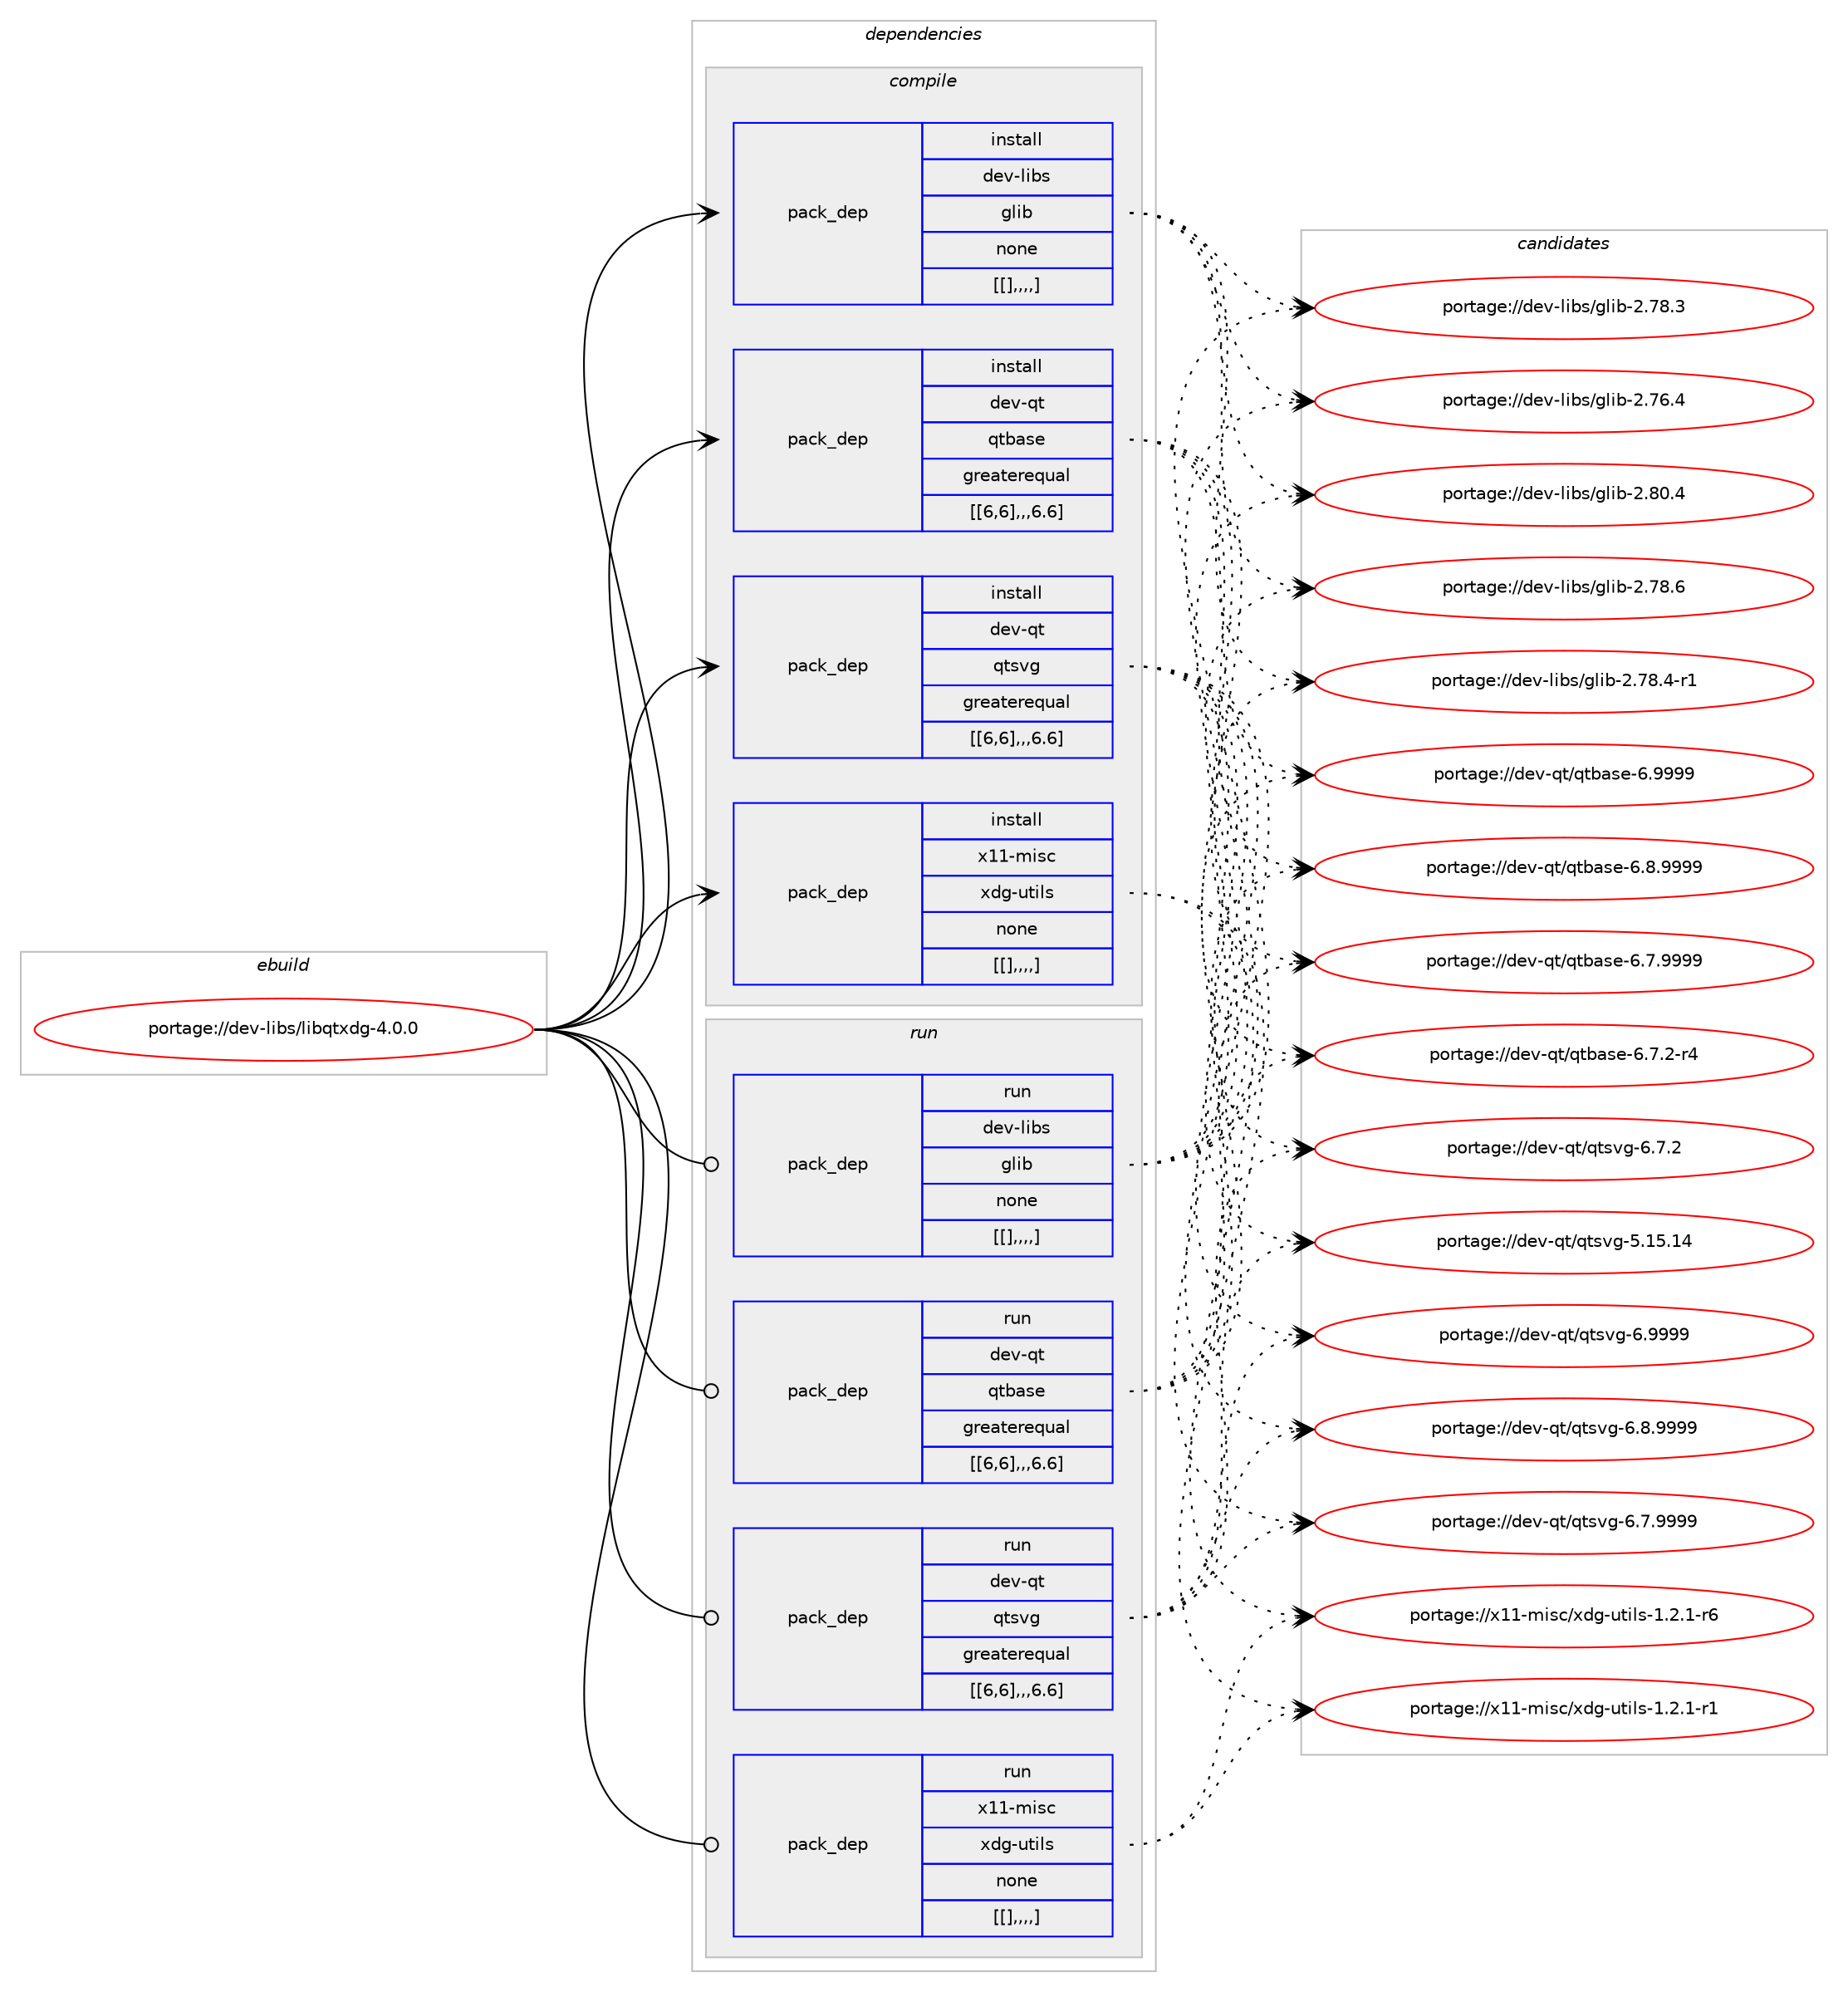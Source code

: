 digraph prolog {

# *************
# Graph options
# *************

newrank=true;
concentrate=true;
compound=true;
graph [rankdir=LR,fontname=Helvetica,fontsize=10,ranksep=1.5];#, ranksep=2.5, nodesep=0.2];
edge  [arrowhead=vee];
node  [fontname=Helvetica,fontsize=10];

# **********
# The ebuild
# **********

subgraph cluster_leftcol {
color=gray;
label=<<i>ebuild</i>>;
id [label="portage://dev-libs/libqtxdg-4.0.0", color=red, width=4, href="../dev-libs/libqtxdg-4.0.0.svg"];
}

# ****************
# The dependencies
# ****************

subgraph cluster_midcol {
color=gray;
label=<<i>dependencies</i>>;
subgraph cluster_compile {
fillcolor="#eeeeee";
style=filled;
label=<<i>compile</i>>;
subgraph pack83155 {
dependency112327 [label=<<TABLE BORDER="0" CELLBORDER="1" CELLSPACING="0" CELLPADDING="4" WIDTH="220"><TR><TD ROWSPAN="6" CELLPADDING="30">pack_dep</TD></TR><TR><TD WIDTH="110">install</TD></TR><TR><TD>dev-libs</TD></TR><TR><TD>glib</TD></TR><TR><TD>none</TD></TR><TR><TD>[[],,,,]</TD></TR></TABLE>>, shape=none, color=blue];
}
id:e -> dependency112327:w [weight=20,style="solid",arrowhead="vee"];
subgraph pack83156 {
dependency112328 [label=<<TABLE BORDER="0" CELLBORDER="1" CELLSPACING="0" CELLPADDING="4" WIDTH="220"><TR><TD ROWSPAN="6" CELLPADDING="30">pack_dep</TD></TR><TR><TD WIDTH="110">install</TD></TR><TR><TD>dev-qt</TD></TR><TR><TD>qtbase</TD></TR><TR><TD>greaterequal</TD></TR><TR><TD>[[6,6],,,6.6]</TD></TR></TABLE>>, shape=none, color=blue];
}
id:e -> dependency112328:w [weight=20,style="solid",arrowhead="vee"];
subgraph pack83157 {
dependency112329 [label=<<TABLE BORDER="0" CELLBORDER="1" CELLSPACING="0" CELLPADDING="4" WIDTH="220"><TR><TD ROWSPAN="6" CELLPADDING="30">pack_dep</TD></TR><TR><TD WIDTH="110">install</TD></TR><TR><TD>dev-qt</TD></TR><TR><TD>qtsvg</TD></TR><TR><TD>greaterequal</TD></TR><TR><TD>[[6,6],,,6.6]</TD></TR></TABLE>>, shape=none, color=blue];
}
id:e -> dependency112329:w [weight=20,style="solid",arrowhead="vee"];
subgraph pack83158 {
dependency112330 [label=<<TABLE BORDER="0" CELLBORDER="1" CELLSPACING="0" CELLPADDING="4" WIDTH="220"><TR><TD ROWSPAN="6" CELLPADDING="30">pack_dep</TD></TR><TR><TD WIDTH="110">install</TD></TR><TR><TD>x11-misc</TD></TR><TR><TD>xdg-utils</TD></TR><TR><TD>none</TD></TR><TR><TD>[[],,,,]</TD></TR></TABLE>>, shape=none, color=blue];
}
id:e -> dependency112330:w [weight=20,style="solid",arrowhead="vee"];
}
subgraph cluster_compileandrun {
fillcolor="#eeeeee";
style=filled;
label=<<i>compile and run</i>>;
}
subgraph cluster_run {
fillcolor="#eeeeee";
style=filled;
label=<<i>run</i>>;
subgraph pack83159 {
dependency112331 [label=<<TABLE BORDER="0" CELLBORDER="1" CELLSPACING="0" CELLPADDING="4" WIDTH="220"><TR><TD ROWSPAN="6" CELLPADDING="30">pack_dep</TD></TR><TR><TD WIDTH="110">run</TD></TR><TR><TD>dev-libs</TD></TR><TR><TD>glib</TD></TR><TR><TD>none</TD></TR><TR><TD>[[],,,,]</TD></TR></TABLE>>, shape=none, color=blue];
}
id:e -> dependency112331:w [weight=20,style="solid",arrowhead="odot"];
subgraph pack83160 {
dependency112332 [label=<<TABLE BORDER="0" CELLBORDER="1" CELLSPACING="0" CELLPADDING="4" WIDTH="220"><TR><TD ROWSPAN="6" CELLPADDING="30">pack_dep</TD></TR><TR><TD WIDTH="110">run</TD></TR><TR><TD>dev-qt</TD></TR><TR><TD>qtbase</TD></TR><TR><TD>greaterequal</TD></TR><TR><TD>[[6,6],,,6.6]</TD></TR></TABLE>>, shape=none, color=blue];
}
id:e -> dependency112332:w [weight=20,style="solid",arrowhead="odot"];
subgraph pack83161 {
dependency112333 [label=<<TABLE BORDER="0" CELLBORDER="1" CELLSPACING="0" CELLPADDING="4" WIDTH="220"><TR><TD ROWSPAN="6" CELLPADDING="30">pack_dep</TD></TR><TR><TD WIDTH="110">run</TD></TR><TR><TD>dev-qt</TD></TR><TR><TD>qtsvg</TD></TR><TR><TD>greaterequal</TD></TR><TR><TD>[[6,6],,,6.6]</TD></TR></TABLE>>, shape=none, color=blue];
}
id:e -> dependency112333:w [weight=20,style="solid",arrowhead="odot"];
subgraph pack83162 {
dependency112334 [label=<<TABLE BORDER="0" CELLBORDER="1" CELLSPACING="0" CELLPADDING="4" WIDTH="220"><TR><TD ROWSPAN="6" CELLPADDING="30">pack_dep</TD></TR><TR><TD WIDTH="110">run</TD></TR><TR><TD>x11-misc</TD></TR><TR><TD>xdg-utils</TD></TR><TR><TD>none</TD></TR><TR><TD>[[],,,,]</TD></TR></TABLE>>, shape=none, color=blue];
}
id:e -> dependency112334:w [weight=20,style="solid",arrowhead="odot"];
}
}

# **************
# The candidates
# **************

subgraph cluster_choices {
rank=same;
color=gray;
label=<<i>candidates</i>>;

subgraph choice83155 {
color=black;
nodesep=1;
choice1001011184510810598115471031081059845504656484652 [label="portage://dev-libs/glib-2.80.4", color=red, width=4,href="../dev-libs/glib-2.80.4.svg"];
choice1001011184510810598115471031081059845504655564654 [label="portage://dev-libs/glib-2.78.6", color=red, width=4,href="../dev-libs/glib-2.78.6.svg"];
choice10010111845108105981154710310810598455046555646524511449 [label="portage://dev-libs/glib-2.78.4-r1", color=red, width=4,href="../dev-libs/glib-2.78.4-r1.svg"];
choice1001011184510810598115471031081059845504655564651 [label="portage://dev-libs/glib-2.78.3", color=red, width=4,href="../dev-libs/glib-2.78.3.svg"];
choice1001011184510810598115471031081059845504655544652 [label="portage://dev-libs/glib-2.76.4", color=red, width=4,href="../dev-libs/glib-2.76.4.svg"];
dependency112327:e -> choice1001011184510810598115471031081059845504656484652:w [style=dotted,weight="100"];
dependency112327:e -> choice1001011184510810598115471031081059845504655564654:w [style=dotted,weight="100"];
dependency112327:e -> choice10010111845108105981154710310810598455046555646524511449:w [style=dotted,weight="100"];
dependency112327:e -> choice1001011184510810598115471031081059845504655564651:w [style=dotted,weight="100"];
dependency112327:e -> choice1001011184510810598115471031081059845504655544652:w [style=dotted,weight="100"];
}
subgraph choice83156 {
color=black;
nodesep=1;
choice1001011184511311647113116989711510145544657575757 [label="portage://dev-qt/qtbase-6.9999", color=red, width=4,href="../dev-qt/qtbase-6.9999.svg"];
choice10010111845113116471131169897115101455446564657575757 [label="portage://dev-qt/qtbase-6.8.9999", color=red, width=4,href="../dev-qt/qtbase-6.8.9999.svg"];
choice10010111845113116471131169897115101455446554657575757 [label="portage://dev-qt/qtbase-6.7.9999", color=red, width=4,href="../dev-qt/qtbase-6.7.9999.svg"];
choice100101118451131164711311698971151014554465546504511452 [label="portage://dev-qt/qtbase-6.7.2-r4", color=red, width=4,href="../dev-qt/qtbase-6.7.2-r4.svg"];
dependency112328:e -> choice1001011184511311647113116989711510145544657575757:w [style=dotted,weight="100"];
dependency112328:e -> choice10010111845113116471131169897115101455446564657575757:w [style=dotted,weight="100"];
dependency112328:e -> choice10010111845113116471131169897115101455446554657575757:w [style=dotted,weight="100"];
dependency112328:e -> choice100101118451131164711311698971151014554465546504511452:w [style=dotted,weight="100"];
}
subgraph choice83157 {
color=black;
nodesep=1;
choice100101118451131164711311611511810345544657575757 [label="portage://dev-qt/qtsvg-6.9999", color=red, width=4,href="../dev-qt/qtsvg-6.9999.svg"];
choice1001011184511311647113116115118103455446564657575757 [label="portage://dev-qt/qtsvg-6.8.9999", color=red, width=4,href="../dev-qt/qtsvg-6.8.9999.svg"];
choice1001011184511311647113116115118103455446554657575757 [label="portage://dev-qt/qtsvg-6.7.9999", color=red, width=4,href="../dev-qt/qtsvg-6.7.9999.svg"];
choice1001011184511311647113116115118103455446554650 [label="portage://dev-qt/qtsvg-6.7.2", color=red, width=4,href="../dev-qt/qtsvg-6.7.2.svg"];
choice10010111845113116471131161151181034553464953464952 [label="portage://dev-qt/qtsvg-5.15.14", color=red, width=4,href="../dev-qt/qtsvg-5.15.14.svg"];
dependency112329:e -> choice100101118451131164711311611511810345544657575757:w [style=dotted,weight="100"];
dependency112329:e -> choice1001011184511311647113116115118103455446564657575757:w [style=dotted,weight="100"];
dependency112329:e -> choice1001011184511311647113116115118103455446554657575757:w [style=dotted,weight="100"];
dependency112329:e -> choice1001011184511311647113116115118103455446554650:w [style=dotted,weight="100"];
dependency112329:e -> choice10010111845113116471131161151181034553464953464952:w [style=dotted,weight="100"];
}
subgraph choice83158 {
color=black;
nodesep=1;
choice1204949451091051159947120100103451171161051081154549465046494511454 [label="portage://x11-misc/xdg-utils-1.2.1-r6", color=red, width=4,href="../x11-misc/xdg-utils-1.2.1-r6.svg"];
choice1204949451091051159947120100103451171161051081154549465046494511449 [label="portage://x11-misc/xdg-utils-1.2.1-r1", color=red, width=4,href="../x11-misc/xdg-utils-1.2.1-r1.svg"];
dependency112330:e -> choice1204949451091051159947120100103451171161051081154549465046494511454:w [style=dotted,weight="100"];
dependency112330:e -> choice1204949451091051159947120100103451171161051081154549465046494511449:w [style=dotted,weight="100"];
}
subgraph choice83159 {
color=black;
nodesep=1;
choice1001011184510810598115471031081059845504656484652 [label="portage://dev-libs/glib-2.80.4", color=red, width=4,href="../dev-libs/glib-2.80.4.svg"];
choice1001011184510810598115471031081059845504655564654 [label="portage://dev-libs/glib-2.78.6", color=red, width=4,href="../dev-libs/glib-2.78.6.svg"];
choice10010111845108105981154710310810598455046555646524511449 [label="portage://dev-libs/glib-2.78.4-r1", color=red, width=4,href="../dev-libs/glib-2.78.4-r1.svg"];
choice1001011184510810598115471031081059845504655564651 [label="portage://dev-libs/glib-2.78.3", color=red, width=4,href="../dev-libs/glib-2.78.3.svg"];
choice1001011184510810598115471031081059845504655544652 [label="portage://dev-libs/glib-2.76.4", color=red, width=4,href="../dev-libs/glib-2.76.4.svg"];
dependency112331:e -> choice1001011184510810598115471031081059845504656484652:w [style=dotted,weight="100"];
dependency112331:e -> choice1001011184510810598115471031081059845504655564654:w [style=dotted,weight="100"];
dependency112331:e -> choice10010111845108105981154710310810598455046555646524511449:w [style=dotted,weight="100"];
dependency112331:e -> choice1001011184510810598115471031081059845504655564651:w [style=dotted,weight="100"];
dependency112331:e -> choice1001011184510810598115471031081059845504655544652:w [style=dotted,weight="100"];
}
subgraph choice83160 {
color=black;
nodesep=1;
choice1001011184511311647113116989711510145544657575757 [label="portage://dev-qt/qtbase-6.9999", color=red, width=4,href="../dev-qt/qtbase-6.9999.svg"];
choice10010111845113116471131169897115101455446564657575757 [label="portage://dev-qt/qtbase-6.8.9999", color=red, width=4,href="../dev-qt/qtbase-6.8.9999.svg"];
choice10010111845113116471131169897115101455446554657575757 [label="portage://dev-qt/qtbase-6.7.9999", color=red, width=4,href="../dev-qt/qtbase-6.7.9999.svg"];
choice100101118451131164711311698971151014554465546504511452 [label="portage://dev-qt/qtbase-6.7.2-r4", color=red, width=4,href="../dev-qt/qtbase-6.7.2-r4.svg"];
dependency112332:e -> choice1001011184511311647113116989711510145544657575757:w [style=dotted,weight="100"];
dependency112332:e -> choice10010111845113116471131169897115101455446564657575757:w [style=dotted,weight="100"];
dependency112332:e -> choice10010111845113116471131169897115101455446554657575757:w [style=dotted,weight="100"];
dependency112332:e -> choice100101118451131164711311698971151014554465546504511452:w [style=dotted,weight="100"];
}
subgraph choice83161 {
color=black;
nodesep=1;
choice100101118451131164711311611511810345544657575757 [label="portage://dev-qt/qtsvg-6.9999", color=red, width=4,href="../dev-qt/qtsvg-6.9999.svg"];
choice1001011184511311647113116115118103455446564657575757 [label="portage://dev-qt/qtsvg-6.8.9999", color=red, width=4,href="../dev-qt/qtsvg-6.8.9999.svg"];
choice1001011184511311647113116115118103455446554657575757 [label="portage://dev-qt/qtsvg-6.7.9999", color=red, width=4,href="../dev-qt/qtsvg-6.7.9999.svg"];
choice1001011184511311647113116115118103455446554650 [label="portage://dev-qt/qtsvg-6.7.2", color=red, width=4,href="../dev-qt/qtsvg-6.7.2.svg"];
choice10010111845113116471131161151181034553464953464952 [label="portage://dev-qt/qtsvg-5.15.14", color=red, width=4,href="../dev-qt/qtsvg-5.15.14.svg"];
dependency112333:e -> choice100101118451131164711311611511810345544657575757:w [style=dotted,weight="100"];
dependency112333:e -> choice1001011184511311647113116115118103455446564657575757:w [style=dotted,weight="100"];
dependency112333:e -> choice1001011184511311647113116115118103455446554657575757:w [style=dotted,weight="100"];
dependency112333:e -> choice1001011184511311647113116115118103455446554650:w [style=dotted,weight="100"];
dependency112333:e -> choice10010111845113116471131161151181034553464953464952:w [style=dotted,weight="100"];
}
subgraph choice83162 {
color=black;
nodesep=1;
choice1204949451091051159947120100103451171161051081154549465046494511454 [label="portage://x11-misc/xdg-utils-1.2.1-r6", color=red, width=4,href="../x11-misc/xdg-utils-1.2.1-r6.svg"];
choice1204949451091051159947120100103451171161051081154549465046494511449 [label="portage://x11-misc/xdg-utils-1.2.1-r1", color=red, width=4,href="../x11-misc/xdg-utils-1.2.1-r1.svg"];
dependency112334:e -> choice1204949451091051159947120100103451171161051081154549465046494511454:w [style=dotted,weight="100"];
dependency112334:e -> choice1204949451091051159947120100103451171161051081154549465046494511449:w [style=dotted,weight="100"];
}
}

}
